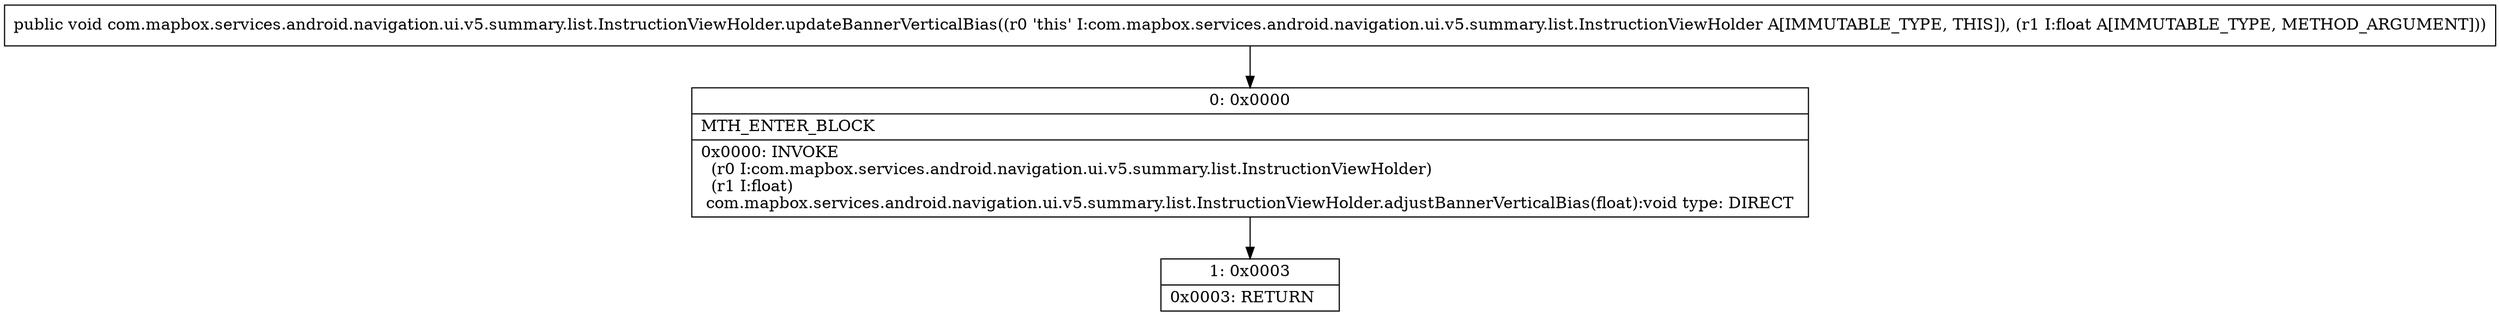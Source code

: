 digraph "CFG forcom.mapbox.services.android.navigation.ui.v5.summary.list.InstructionViewHolder.updateBannerVerticalBias(F)V" {
Node_0 [shape=record,label="{0\:\ 0x0000|MTH_ENTER_BLOCK\l|0x0000: INVOKE  \l  (r0 I:com.mapbox.services.android.navigation.ui.v5.summary.list.InstructionViewHolder)\l  (r1 I:float)\l com.mapbox.services.android.navigation.ui.v5.summary.list.InstructionViewHolder.adjustBannerVerticalBias(float):void type: DIRECT \l}"];
Node_1 [shape=record,label="{1\:\ 0x0003|0x0003: RETURN   \l}"];
MethodNode[shape=record,label="{public void com.mapbox.services.android.navigation.ui.v5.summary.list.InstructionViewHolder.updateBannerVerticalBias((r0 'this' I:com.mapbox.services.android.navigation.ui.v5.summary.list.InstructionViewHolder A[IMMUTABLE_TYPE, THIS]), (r1 I:float A[IMMUTABLE_TYPE, METHOD_ARGUMENT])) }"];
MethodNode -> Node_0;
Node_0 -> Node_1;
}

